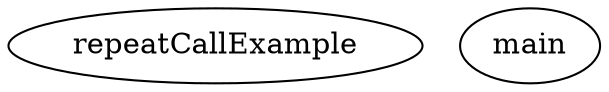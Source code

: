 digraph CallGraph {
    node725259248 [label="repeatCallExample"];
    node724192840 [label="main"];
}
